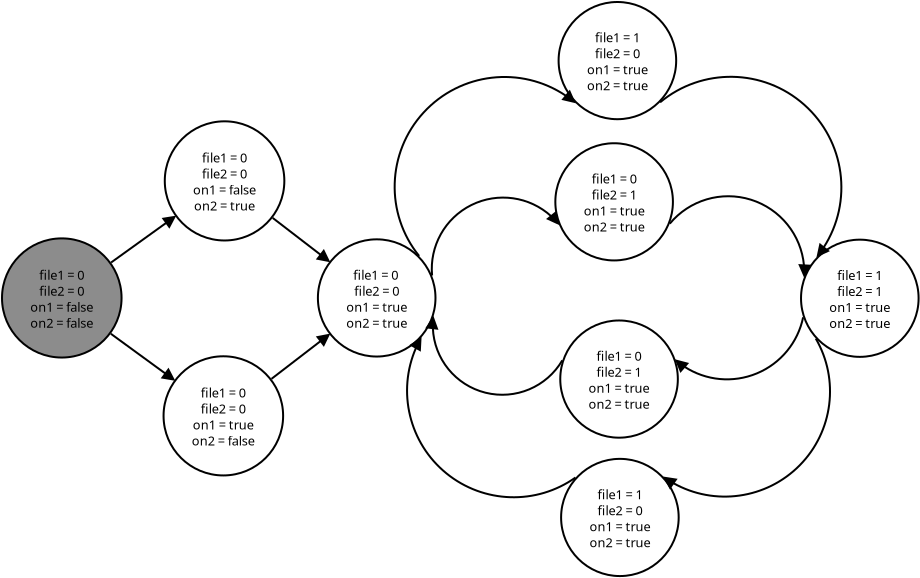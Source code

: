 <?xml version="1.0" encoding="UTF-8"?>
<dia:diagram xmlns:dia="http://www.lysator.liu.se/~alla/dia/">
  <dia:layer name="Fondo" visible="true" active="true">
    <dia:object type="Flowchart - Ellipse" version="0" id="O0">
      <dia:attribute name="obj_pos">
        <dia:point val="15.788,5.011"/>
      </dia:attribute>
      <dia:attribute name="obj_bb">
        <dia:rectangle val="15.738,4.961;21.717,10.921"/>
      </dia:attribute>
      <dia:attribute name="elem_corner">
        <dia:point val="15.788,5.011"/>
      </dia:attribute>
      <dia:attribute name="elem_width">
        <dia:real val="5.879"/>
      </dia:attribute>
      <dia:attribute name="elem_height">
        <dia:real val="5.86"/>
      </dia:attribute>
      <dia:attribute name="show_background">
        <dia:boolean val="true"/>
      </dia:attribute>
      <dia:attribute name="padding">
        <dia:real val="0.354"/>
      </dia:attribute>
      <dia:attribute name="text">
        <dia:composite type="text">
          <dia:attribute name="string">
            <dia:string>#file1 = 0
file2 = 0
on1 = true
on2 = true#</dia:string>
          </dia:attribute>
          <dia:attribute name="font">
            <dia:font family="sans" style="0" name="Helvetica"/>
          </dia:attribute>
          <dia:attribute name="height">
            <dia:real val="0.8"/>
          </dia:attribute>
          <dia:attribute name="pos">
            <dia:point val="18.727,6.936"/>
          </dia:attribute>
          <dia:attribute name="color">
            <dia:color val="#000000"/>
          </dia:attribute>
          <dia:attribute name="alignment">
            <dia:enum val="1"/>
          </dia:attribute>
        </dia:composite>
      </dia:attribute>
    </dia:object>
    <dia:object type="Flowchart - Ellipse" version="0" id="O1">
      <dia:attribute name="obj_pos">
        <dia:point val="8.071,10.858"/>
      </dia:attribute>
      <dia:attribute name="obj_bb">
        <dia:rectangle val="8.021,10.808;14.099,16.866"/>
      </dia:attribute>
      <dia:attribute name="elem_corner">
        <dia:point val="8.071,10.858"/>
      </dia:attribute>
      <dia:attribute name="elem_width">
        <dia:real val="5.978"/>
      </dia:attribute>
      <dia:attribute name="elem_height">
        <dia:real val="5.958"/>
      </dia:attribute>
      <dia:attribute name="show_background">
        <dia:boolean val="true"/>
      </dia:attribute>
      <dia:attribute name="padding">
        <dia:real val="0.354"/>
      </dia:attribute>
      <dia:attribute name="text">
        <dia:composite type="text">
          <dia:attribute name="string">
            <dia:string>#file1 = 0
file2 = 0
on1 = true
on2 = false#</dia:string>
          </dia:attribute>
          <dia:attribute name="font">
            <dia:font family="sans" style="0" name="Helvetica"/>
          </dia:attribute>
          <dia:attribute name="height">
            <dia:real val="0.8"/>
          </dia:attribute>
          <dia:attribute name="pos">
            <dia:point val="11.06,12.832"/>
          </dia:attribute>
          <dia:attribute name="color">
            <dia:color val="#000000"/>
          </dia:attribute>
          <dia:attribute name="alignment">
            <dia:enum val="1"/>
          </dia:attribute>
        </dia:composite>
      </dia:attribute>
    </dia:object>
    <dia:object type="Flowchart - Ellipse" version="0" id="O2">
      <dia:attribute name="obj_pos">
        <dia:point val="-0.007,4.963"/>
      </dia:attribute>
      <dia:attribute name="obj_bb">
        <dia:rectangle val="-0.057,4.913;6.02,10.971"/>
      </dia:attribute>
      <dia:attribute name="elem_corner">
        <dia:point val="-0.007,4.963"/>
      </dia:attribute>
      <dia:attribute name="elem_width">
        <dia:real val="5.978"/>
      </dia:attribute>
      <dia:attribute name="elem_height">
        <dia:real val="5.958"/>
      </dia:attribute>
      <dia:attribute name="border_width">
        <dia:real val="0.1"/>
      </dia:attribute>
      <dia:attribute name="inner_color">
        <dia:color val="#8c8c8c"/>
      </dia:attribute>
      <dia:attribute name="show_background">
        <dia:boolean val="true"/>
      </dia:attribute>
      <dia:attribute name="padding">
        <dia:real val="0.354"/>
      </dia:attribute>
      <dia:attribute name="text">
        <dia:composite type="text">
          <dia:attribute name="string">
            <dia:string>#file1 = 0
file2 = 0
on1 = false
on2 = false#</dia:string>
          </dia:attribute>
          <dia:attribute name="font">
            <dia:font family="sans" style="0" name="Helvetica"/>
          </dia:attribute>
          <dia:attribute name="height">
            <dia:real val="0.8"/>
          </dia:attribute>
          <dia:attribute name="pos">
            <dia:point val="2.982,6.937"/>
          </dia:attribute>
          <dia:attribute name="color">
            <dia:color val="#000000"/>
          </dia:attribute>
          <dia:attribute name="alignment">
            <dia:enum val="1"/>
          </dia:attribute>
        </dia:composite>
      </dia:attribute>
    </dia:object>
    <dia:object type="Flowchart - Ellipse" version="0" id="O3">
      <dia:attribute name="obj_pos">
        <dia:point val="8.132,-0.89"/>
      </dia:attribute>
      <dia:attribute name="obj_bb">
        <dia:rectangle val="8.082,-0.94;14.159,5.118"/>
      </dia:attribute>
      <dia:attribute name="elem_corner">
        <dia:point val="8.132,-0.89"/>
      </dia:attribute>
      <dia:attribute name="elem_width">
        <dia:real val="5.978"/>
      </dia:attribute>
      <dia:attribute name="elem_height">
        <dia:real val="5.958"/>
      </dia:attribute>
      <dia:attribute name="show_background">
        <dia:boolean val="true"/>
      </dia:attribute>
      <dia:attribute name="padding">
        <dia:real val="0.354"/>
      </dia:attribute>
      <dia:attribute name="text">
        <dia:composite type="text">
          <dia:attribute name="string">
            <dia:string>#file1 = 0
file2 = 0
on1 = false
on2 = true#</dia:string>
          </dia:attribute>
          <dia:attribute name="font">
            <dia:font family="sans" style="0" name="Helvetica"/>
          </dia:attribute>
          <dia:attribute name="height">
            <dia:real val="0.8"/>
          </dia:attribute>
          <dia:attribute name="pos">
            <dia:point val="11.121,1.084"/>
          </dia:attribute>
          <dia:attribute name="color">
            <dia:color val="#000000"/>
          </dia:attribute>
          <dia:attribute name="alignment">
            <dia:enum val="1"/>
          </dia:attribute>
        </dia:composite>
      </dia:attribute>
    </dia:object>
    <dia:object type="Flowchart - Ellipse" version="0" id="O4">
      <dia:attribute name="obj_pos">
        <dia:point val="27.66,0.206"/>
      </dia:attribute>
      <dia:attribute name="obj_bb">
        <dia:rectangle val="27.61,0.156;33.59,6.116"/>
      </dia:attribute>
      <dia:attribute name="elem_corner">
        <dia:point val="27.66,0.206"/>
      </dia:attribute>
      <dia:attribute name="elem_width">
        <dia:real val="5.879"/>
      </dia:attribute>
      <dia:attribute name="elem_height">
        <dia:real val="5.86"/>
      </dia:attribute>
      <dia:attribute name="show_background">
        <dia:boolean val="true"/>
      </dia:attribute>
      <dia:attribute name="padding">
        <dia:real val="0.354"/>
      </dia:attribute>
      <dia:attribute name="text">
        <dia:composite type="text">
          <dia:attribute name="string">
            <dia:string>#file1 = 0
file2 = 1
on1 = true
on2 = true#</dia:string>
          </dia:attribute>
          <dia:attribute name="font">
            <dia:font family="sans" style="0" name="Helvetica"/>
          </dia:attribute>
          <dia:attribute name="height">
            <dia:real val="0.8"/>
          </dia:attribute>
          <dia:attribute name="pos">
            <dia:point val="30.6,2.131"/>
          </dia:attribute>
          <dia:attribute name="color">
            <dia:color val="#000000"/>
          </dia:attribute>
          <dia:attribute name="alignment">
            <dia:enum val="1"/>
          </dia:attribute>
        </dia:composite>
      </dia:attribute>
    </dia:object>
    <dia:object type="Flowchart - Ellipse" version="0" id="O5">
      <dia:attribute name="obj_pos">
        <dia:point val="27.823,-6.856"/>
      </dia:attribute>
      <dia:attribute name="obj_bb">
        <dia:rectangle val="27.773,-6.906;33.752,-0.946"/>
      </dia:attribute>
      <dia:attribute name="elem_corner">
        <dia:point val="27.823,-6.856"/>
      </dia:attribute>
      <dia:attribute name="elem_width">
        <dia:real val="5.879"/>
      </dia:attribute>
      <dia:attribute name="elem_height">
        <dia:real val="5.86"/>
      </dia:attribute>
      <dia:attribute name="show_background">
        <dia:boolean val="true"/>
      </dia:attribute>
      <dia:attribute name="padding">
        <dia:real val="0.354"/>
      </dia:attribute>
      <dia:attribute name="text">
        <dia:composite type="text">
          <dia:attribute name="string">
            <dia:string>#file1 = 1
file2 = 0
on1 = true
on2 = true#</dia:string>
          </dia:attribute>
          <dia:attribute name="font">
            <dia:font family="sans" style="0" name="Helvetica"/>
          </dia:attribute>
          <dia:attribute name="height">
            <dia:real val="0.8"/>
          </dia:attribute>
          <dia:attribute name="pos">
            <dia:point val="30.762,-4.931"/>
          </dia:attribute>
          <dia:attribute name="color">
            <dia:color val="#000000"/>
          </dia:attribute>
          <dia:attribute name="alignment">
            <dia:enum val="1"/>
          </dia:attribute>
        </dia:composite>
      </dia:attribute>
    </dia:object>
    <dia:object type="Flowchart - Ellipse" version="0" id="O6">
      <dia:attribute name="obj_pos">
        <dia:point val="27.906,9.068"/>
      </dia:attribute>
      <dia:attribute name="obj_bb">
        <dia:rectangle val="27.856,9.018;33.835,14.978"/>
      </dia:attribute>
      <dia:attribute name="elem_corner">
        <dia:point val="27.906,9.068"/>
      </dia:attribute>
      <dia:attribute name="elem_width">
        <dia:real val="5.879"/>
      </dia:attribute>
      <dia:attribute name="elem_height">
        <dia:real val="5.86"/>
      </dia:attribute>
      <dia:attribute name="show_background">
        <dia:boolean val="true"/>
      </dia:attribute>
      <dia:attribute name="padding">
        <dia:real val="0.354"/>
      </dia:attribute>
      <dia:attribute name="text">
        <dia:composite type="text">
          <dia:attribute name="string">
            <dia:string>#file1 = 0
file2 = 1
on1 = true
on2 = true#</dia:string>
          </dia:attribute>
          <dia:attribute name="font">
            <dia:font family="sans" style="0" name="Helvetica"/>
          </dia:attribute>
          <dia:attribute name="height">
            <dia:real val="0.8"/>
          </dia:attribute>
          <dia:attribute name="pos">
            <dia:point val="30.846,10.993"/>
          </dia:attribute>
          <dia:attribute name="color">
            <dia:color val="#000000"/>
          </dia:attribute>
          <dia:attribute name="alignment">
            <dia:enum val="1"/>
          </dia:attribute>
        </dia:composite>
      </dia:attribute>
    </dia:object>
    <dia:object type="Flowchart - Ellipse" version="0" id="O7">
      <dia:attribute name="obj_pos">
        <dia:point val="27.948,15.987"/>
      </dia:attribute>
      <dia:attribute name="obj_bb">
        <dia:rectangle val="27.898,15.937;33.877,21.896"/>
      </dia:attribute>
      <dia:attribute name="elem_corner">
        <dia:point val="27.948,15.987"/>
      </dia:attribute>
      <dia:attribute name="elem_width">
        <dia:real val="5.879"/>
      </dia:attribute>
      <dia:attribute name="elem_height">
        <dia:real val="5.86"/>
      </dia:attribute>
      <dia:attribute name="show_background">
        <dia:boolean val="true"/>
      </dia:attribute>
      <dia:attribute name="padding">
        <dia:real val="0.354"/>
      </dia:attribute>
      <dia:attribute name="text">
        <dia:composite type="text">
          <dia:attribute name="string">
            <dia:string>#file1 = 1
file2 = 0
on1 = true
on2 = true#</dia:string>
          </dia:attribute>
          <dia:attribute name="font">
            <dia:font family="sans" style="0" name="Helvetica"/>
          </dia:attribute>
          <dia:attribute name="height">
            <dia:real val="0.8"/>
          </dia:attribute>
          <dia:attribute name="pos">
            <dia:point val="30.887,17.912"/>
          </dia:attribute>
          <dia:attribute name="color">
            <dia:color val="#000000"/>
          </dia:attribute>
          <dia:attribute name="alignment">
            <dia:enum val="1"/>
          </dia:attribute>
        </dia:composite>
      </dia:attribute>
    </dia:object>
    <dia:object type="Flowchart - Ellipse" version="0" id="O8">
      <dia:attribute name="obj_pos">
        <dia:point val="39.944,5.027"/>
      </dia:attribute>
      <dia:attribute name="obj_bb">
        <dia:rectangle val="39.894,4.977;45.873,10.937"/>
      </dia:attribute>
      <dia:attribute name="elem_corner">
        <dia:point val="39.944,5.027"/>
      </dia:attribute>
      <dia:attribute name="elem_width">
        <dia:real val="5.879"/>
      </dia:attribute>
      <dia:attribute name="elem_height">
        <dia:real val="5.86"/>
      </dia:attribute>
      <dia:attribute name="show_background">
        <dia:boolean val="true"/>
      </dia:attribute>
      <dia:attribute name="padding">
        <dia:real val="0.354"/>
      </dia:attribute>
      <dia:attribute name="text">
        <dia:composite type="text">
          <dia:attribute name="string">
            <dia:string>#file1 = 1
file2 = 1
on1 = true
on2 = true#</dia:string>
          </dia:attribute>
          <dia:attribute name="font">
            <dia:font family="sans" style="0" name="Helvetica"/>
          </dia:attribute>
          <dia:attribute name="height">
            <dia:real val="0.8"/>
          </dia:attribute>
          <dia:attribute name="pos">
            <dia:point val="42.884,6.952"/>
          </dia:attribute>
          <dia:attribute name="color">
            <dia:color val="#000000"/>
          </dia:attribute>
          <dia:attribute name="alignment">
            <dia:enum val="1"/>
          </dia:attribute>
        </dia:composite>
      </dia:attribute>
    </dia:object>
    <dia:object type="Standard - Line" version="0" id="O9">
      <dia:attribute name="obj_pos">
        <dia:point val="5.446,6.17"/>
      </dia:attribute>
      <dia:attribute name="obj_bb">
        <dia:rectangle val="5.376,3.791;8.747,6.24"/>
      </dia:attribute>
      <dia:attribute name="conn_endpoints">
        <dia:point val="5.446,6.17"/>
        <dia:point val="8.656,3.861"/>
      </dia:attribute>
      <dia:attribute name="numcp">
        <dia:int val="1"/>
      </dia:attribute>
      <dia:attribute name="end_arrow">
        <dia:enum val="3"/>
      </dia:attribute>
      <dia:attribute name="end_arrow_length">
        <dia:real val="0.5"/>
      </dia:attribute>
      <dia:attribute name="end_arrow_width">
        <dia:real val="0.5"/>
      </dia:attribute>
      <dia:connections>
        <dia:connection handle="0" to="O2" connection="16"/>
        <dia:connection handle="1" to="O3" connection="16"/>
      </dia:connections>
    </dia:object>
    <dia:object type="Standard - Line" version="0" id="O10">
      <dia:attribute name="obj_pos">
        <dia:point val="5.434,9.731"/>
      </dia:attribute>
      <dia:attribute name="obj_bb">
        <dia:rectangle val="5.364,9.662;8.698,12.118"/>
      </dia:attribute>
      <dia:attribute name="conn_endpoints">
        <dia:point val="5.434,9.731"/>
        <dia:point val="8.608,12.048"/>
      </dia:attribute>
      <dia:attribute name="numcp">
        <dia:int val="1"/>
      </dia:attribute>
      <dia:attribute name="end_arrow">
        <dia:enum val="3"/>
      </dia:attribute>
      <dia:attribute name="end_arrow_length">
        <dia:real val="0.5"/>
      </dia:attribute>
      <dia:attribute name="end_arrow_width">
        <dia:real val="0.5"/>
      </dia:attribute>
      <dia:connections>
        <dia:connection handle="0" to="O2" connection="16"/>
        <dia:connection handle="1" to="O1" connection="16"/>
      </dia:connections>
    </dia:object>
    <dia:object type="Standard - Line" version="0" id="O11">
      <dia:attribute name="obj_pos">
        <dia:point val="13.466,11.987"/>
      </dia:attribute>
      <dia:attribute name="obj_bb">
        <dia:rectangle val="13.396,9.691;16.449,12.057"/>
      </dia:attribute>
      <dia:attribute name="conn_endpoints">
        <dia:point val="13.466,11.987"/>
        <dia:point val="16.361,9.761"/>
      </dia:attribute>
      <dia:attribute name="numcp">
        <dia:int val="1"/>
      </dia:attribute>
      <dia:attribute name="end_arrow">
        <dia:enum val="3"/>
      </dia:attribute>
      <dia:attribute name="end_arrow_length">
        <dia:real val="0.5"/>
      </dia:attribute>
      <dia:attribute name="end_arrow_width">
        <dia:real val="0.5"/>
      </dia:attribute>
      <dia:connections>
        <dia:connection handle="0" to="O1" connection="16"/>
        <dia:connection handle="1" to="O0" connection="16"/>
      </dia:connections>
    </dia:object>
    <dia:object type="Standard - Line" version="0" id="O12">
      <dia:attribute name="obj_pos">
        <dia:point val="13.526,3.939"/>
      </dia:attribute>
      <dia:attribute name="obj_bb">
        <dia:rectangle val="13.456,3.869;16.45,6.191"/>
      </dia:attribute>
      <dia:attribute name="conn_endpoints">
        <dia:point val="13.526,3.939"/>
        <dia:point val="16.361,6.12"/>
      </dia:attribute>
      <dia:attribute name="numcp">
        <dia:int val="1"/>
      </dia:attribute>
      <dia:attribute name="end_arrow">
        <dia:enum val="3"/>
      </dia:attribute>
      <dia:attribute name="end_arrow_length">
        <dia:real val="0.5"/>
      </dia:attribute>
      <dia:attribute name="end_arrow_width">
        <dia:real val="0.5"/>
      </dia:attribute>
      <dia:connections>
        <dia:connection handle="0" to="O3" connection="16"/>
        <dia:connection handle="1" to="O0" connection="16"/>
      </dia:connections>
    </dia:object>
    <dia:object type="Standard - Arc" version="0" id="O13">
      <dia:attribute name="obj_pos">
        <dia:point val="30.762,-3.926"/>
      </dia:attribute>
      <dia:attribute name="obj_bb">
        <dia:rectangle val="30.692,-4.366;43.36,8.028"/>
      </dia:attribute>
      <dia:attribute name="conn_endpoints">
        <dia:point val="30.762,-3.926"/>
        <dia:point val="42.884,7.957"/>
      </dia:attribute>
      <dia:attribute name="curve_distance">
        <dia:real val="-4.971"/>
      </dia:attribute>
      <dia:attribute name="end_arrow">
        <dia:enum val="3"/>
      </dia:attribute>
      <dia:attribute name="end_arrow_length">
        <dia:real val="0.5"/>
      </dia:attribute>
      <dia:attribute name="end_arrow_width">
        <dia:real val="0.5"/>
      </dia:attribute>
      <dia:connections>
        <dia:connection handle="0" to="O5" connection="16"/>
        <dia:connection handle="1" to="O8" connection="16"/>
      </dia:connections>
    </dia:object>
    <dia:object type="Standard - Arc" version="0" id="O14">
      <dia:attribute name="obj_pos">
        <dia:point val="30.6,3.136"/>
      </dia:attribute>
      <dia:attribute name="obj_bb">
        <dia:rectangle val="30.535,2.402;42.949,8.022"/>
      </dia:attribute>
      <dia:attribute name="conn_endpoints">
        <dia:point val="30.6,3.136"/>
        <dia:point val="42.884,7.957"/>
      </dia:attribute>
      <dia:attribute name="curve_distance">
        <dia:real val="-2.608"/>
      </dia:attribute>
      <dia:attribute name="end_arrow">
        <dia:enum val="3"/>
      </dia:attribute>
      <dia:attribute name="end_arrow_length">
        <dia:real val="0.5"/>
      </dia:attribute>
      <dia:attribute name="end_arrow_width">
        <dia:real val="0.5"/>
      </dia:attribute>
      <dia:connections>
        <dia:connection handle="0" to="O4" connection="16"/>
        <dia:connection handle="1" to="O8" connection="16"/>
      </dia:connections>
    </dia:object>
    <dia:object type="Standard - Arc" version="0" id="O15">
      <dia:attribute name="obj_pos">
        <dia:point val="18.727,7.941"/>
      </dia:attribute>
      <dia:attribute name="obj_bb">
        <dia:rectangle val="18.662,2.452;30.665,8.006"/>
      </dia:attribute>
      <dia:attribute name="conn_endpoints">
        <dia:point val="18.727,7.941"/>
        <dia:point val="30.6,3.136"/>
      </dia:attribute>
      <dia:attribute name="curve_distance">
        <dia:real val="-2.54"/>
      </dia:attribute>
      <dia:attribute name="end_arrow">
        <dia:enum val="3"/>
      </dia:attribute>
      <dia:attribute name="end_arrow_length">
        <dia:real val="0.5"/>
      </dia:attribute>
      <dia:attribute name="end_arrow_width">
        <dia:real val="0.5"/>
      </dia:attribute>
      <dia:connections>
        <dia:connection handle="0" to="O0" connection="16"/>
        <dia:connection handle="1" to="O4" connection="16"/>
      </dia:connections>
    </dia:object>
    <dia:object type="Standard - Arc" version="0" id="O16">
      <dia:attribute name="obj_pos">
        <dia:point val="18.727,7.941"/>
      </dia:attribute>
      <dia:attribute name="obj_bb">
        <dia:rectangle val="18.329,-4.412;30.833,8.012"/>
      </dia:attribute>
      <dia:attribute name="conn_endpoints">
        <dia:point val="18.727,7.941"/>
        <dia:point val="30.762,-3.926"/>
      </dia:attribute>
      <dia:attribute name="curve_distance">
        <dia:real val="-4.961"/>
      </dia:attribute>
      <dia:attribute name="end_arrow">
        <dia:enum val="3"/>
      </dia:attribute>
      <dia:attribute name="end_arrow_length">
        <dia:real val="0.5"/>
      </dia:attribute>
      <dia:attribute name="end_arrow_width">
        <dia:real val="0.5"/>
      </dia:attribute>
      <dia:connections>
        <dia:connection handle="0" to="O0" connection="16"/>
        <dia:connection handle="1" to="O5" connection="16"/>
      </dia:connections>
    </dia:object>
    <dia:object type="Standard - Arc" version="0" id="O17">
      <dia:attribute name="obj_pos">
        <dia:point val="42.884,7.957"/>
      </dia:attribute>
      <dia:attribute name="obj_bb">
        <dia:rectangle val="30.782,7.894;42.947,12.476"/>
      </dia:attribute>
      <dia:attribute name="conn_endpoints">
        <dia:point val="42.884,7.957"/>
        <dia:point val="30.846,11.998"/>
      </dia:attribute>
      <dia:attribute name="curve_distance">
        <dia:real val="-1.933"/>
      </dia:attribute>
      <dia:attribute name="end_arrow">
        <dia:enum val="3"/>
      </dia:attribute>
      <dia:attribute name="end_arrow_length">
        <dia:real val="0.5"/>
      </dia:attribute>
      <dia:attribute name="end_arrow_width">
        <dia:real val="0.5"/>
      </dia:attribute>
      <dia:connections>
        <dia:connection handle="0" to="O8" connection="16"/>
        <dia:connection handle="1" to="O6" connection="16"/>
      </dia:connections>
    </dia:object>
    <dia:object type="Standard - Arc" version="0" id="O18">
      <dia:attribute name="obj_pos">
        <dia:point val="42.884,7.957"/>
      </dia:attribute>
      <dia:attribute name="obj_bb">
        <dia:rectangle val="30.817,7.887;42.998,19.362"/>
      </dia:attribute>
      <dia:attribute name="conn_endpoints">
        <dia:point val="42.884,7.957"/>
        <dia:point val="30.887,18.916"/>
      </dia:attribute>
      <dia:attribute name="curve_distance">
        <dia:real val="-4.146"/>
      </dia:attribute>
      <dia:attribute name="end_arrow">
        <dia:enum val="3"/>
      </dia:attribute>
      <dia:attribute name="end_arrow_length">
        <dia:real val="0.5"/>
      </dia:attribute>
      <dia:attribute name="end_arrow_width">
        <dia:real val="0.5"/>
      </dia:attribute>
      <dia:connections>
        <dia:connection handle="0" to="O8" connection="16"/>
        <dia:connection handle="1" to="O7" connection="16"/>
      </dia:connections>
    </dia:object>
    <dia:object type="Standard - Arc" version="0" id="O19">
      <dia:attribute name="obj_pos">
        <dia:point val="30.846,11.998"/>
      </dia:attribute>
      <dia:attribute name="obj_bb">
        <dia:rectangle val="18.662,7.878;30.909,13.105"/>
      </dia:attribute>
      <dia:attribute name="conn_endpoints">
        <dia:point val="30.846,11.998"/>
        <dia:point val="18.727,7.941"/>
      </dia:attribute>
      <dia:attribute name="curve_distance">
        <dia:real val="-2.777"/>
      </dia:attribute>
      <dia:attribute name="end_arrow">
        <dia:enum val="3"/>
      </dia:attribute>
      <dia:attribute name="end_arrow_length">
        <dia:real val="0.5"/>
      </dia:attribute>
      <dia:attribute name="end_arrow_width">
        <dia:real val="0.5"/>
      </dia:attribute>
      <dia:connections>
        <dia:connection handle="0" to="O6" connection="16"/>
        <dia:connection handle="1" to="O0" connection="16"/>
      </dia:connections>
    </dia:object>
    <dia:object type="Standard - Arc" version="0" id="O20">
      <dia:attribute name="obj_pos">
        <dia:point val="30.887,18.916"/>
      </dia:attribute>
      <dia:attribute name="obj_bb">
        <dia:rectangle val="18.334,7.87;30.958,19.188"/>
      </dia:attribute>
      <dia:attribute name="conn_endpoints">
        <dia:point val="30.887,18.916"/>
        <dia:point val="18.727,7.941"/>
      </dia:attribute>
      <dia:attribute name="curve_distance">
        <dia:real val="-4.182"/>
      </dia:attribute>
      <dia:attribute name="end_arrow">
        <dia:enum val="3"/>
      </dia:attribute>
      <dia:attribute name="end_arrow_length">
        <dia:real val="0.5"/>
      </dia:attribute>
      <dia:attribute name="end_arrow_width">
        <dia:real val="0.5"/>
      </dia:attribute>
      <dia:connections>
        <dia:connection handle="0" to="O7" connection="16"/>
        <dia:connection handle="1" to="O0" connection="16"/>
      </dia:connections>
    </dia:object>
  </dia:layer>
</dia:diagram>
